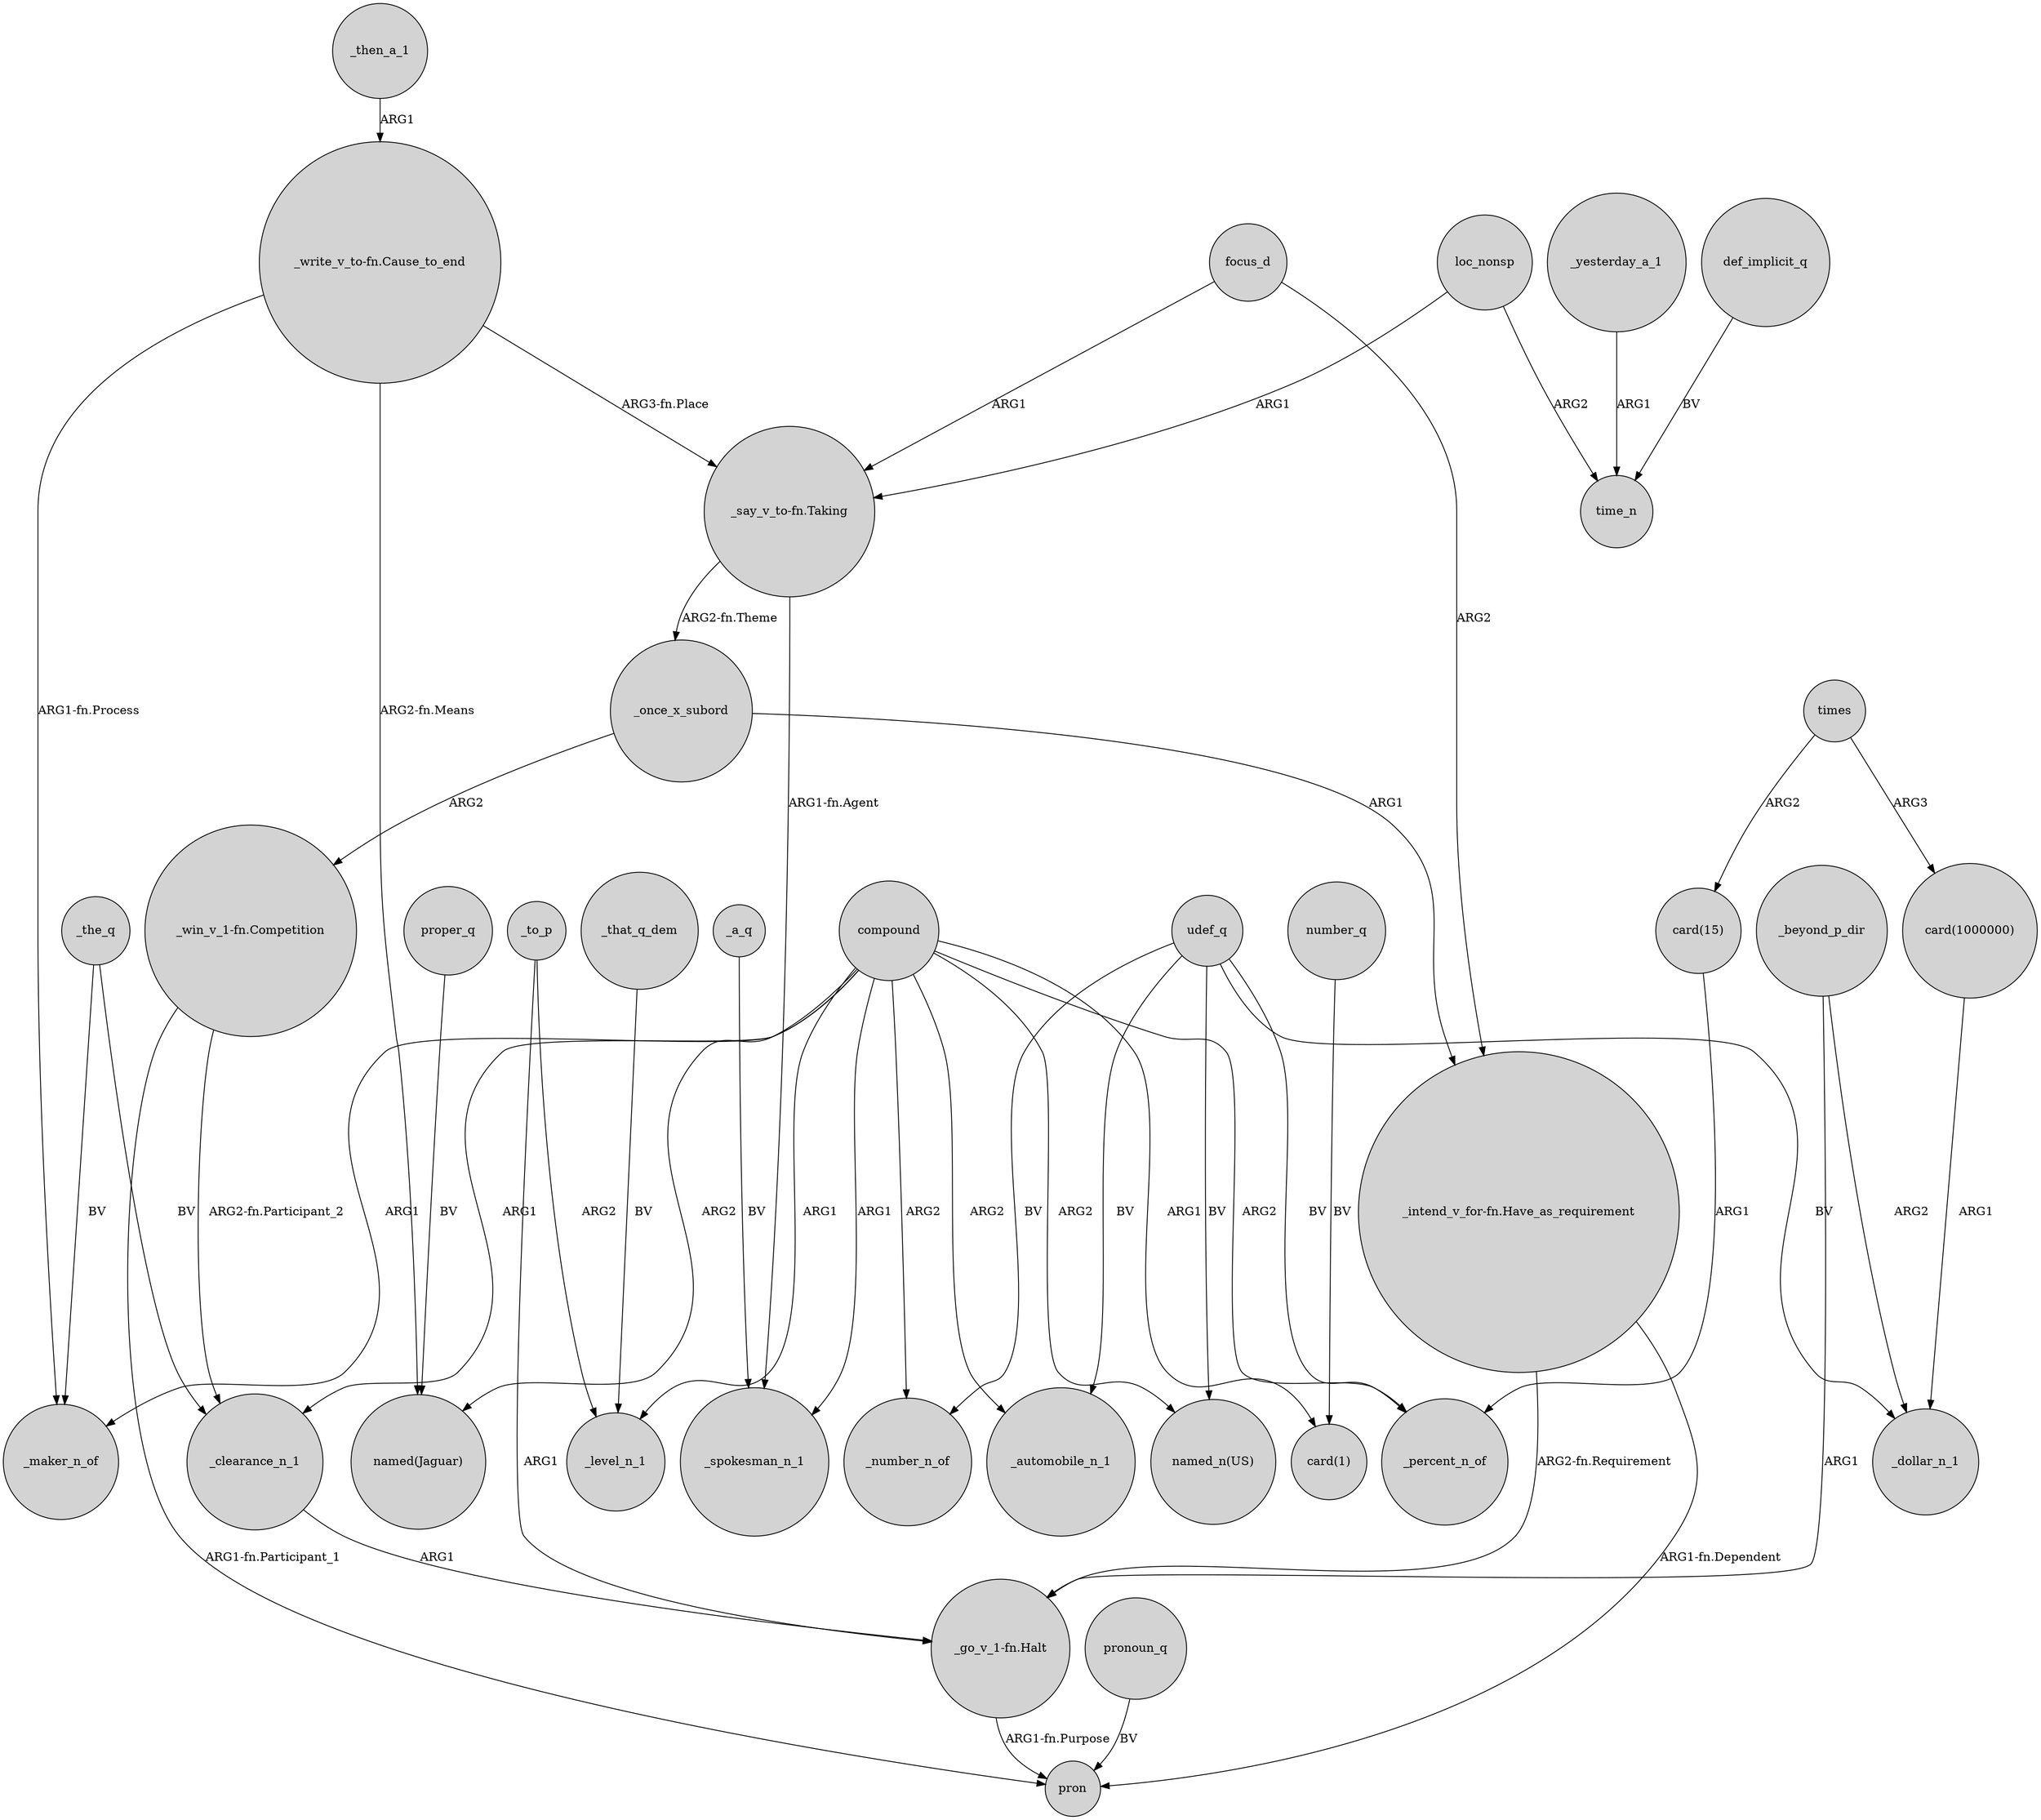 digraph {
	node [shape=circle style=filled]
	compound -> _clearance_n_1 [label=ARG1]
	compound -> _level_n_1 [label=ARG1]
	_that_q_dem -> _level_n_1 [label=BV]
	compound -> _spokesman_n_1 [label=ARG1]
	number_q -> "card(1)" [label=BV]
	focus_d -> "_say_v_to-fn.Taking" [label=ARG1]
	_beyond_p_dir -> "_go_v_1-fn.Halt" [label=ARG1]
	times -> "card(1000000)" [label=ARG3]
	"_go_v_1-fn.Halt" -> pron [label="ARG1-fn.Purpose"]
	_yesterday_a_1 -> time_n [label=ARG1]
	"_say_v_to-fn.Taking" -> _spokesman_n_1 [label="ARG1-fn.Agent"]
	"_say_v_to-fn.Taking" -> _once_x_subord [label="ARG2-fn.Theme"]
	"_intend_v_for-fn.Have_as_requirement" -> pron [label="ARG1-fn.Dependent"]
	_beyond_p_dir -> _dollar_n_1 [label=ARG2]
	_then_a_1 -> "_write_v_to-fn.Cause_to_end" [label=ARG1]
	udef_q -> _automobile_n_1 [label=BV]
	times -> "card(15)" [label=ARG2]
	pronoun_q -> pron [label=BV]
	"_win_v_1-fn.Competition" -> _clearance_n_1 [label="ARG2-fn.Participant_2"]
	"_write_v_to-fn.Cause_to_end" -> _maker_n_of [label="ARG1-fn.Process"]
	compound -> "named(Jaguar)" [label=ARG2]
	udef_q -> _percent_n_of [label=BV]
	"_intend_v_for-fn.Have_as_requirement" -> "_go_v_1-fn.Halt" [label="ARG2-fn.Requirement"]
	"_win_v_1-fn.Competition" -> pron [label="ARG1-fn.Participant_1"]
	_the_q -> _clearance_n_1 [label=BV]
	compound -> _percent_n_of [label=ARG2]
	udef_q -> _number_n_of [label=BV]
	proper_q -> "named(Jaguar)" [label=BV]
	udef_q -> _dollar_n_1 [label=BV]
	"card(1000000)" -> _dollar_n_1 [label=ARG1]
	"card(15)" -> _percent_n_of [label=ARG1]
	_clearance_n_1 -> "_go_v_1-fn.Halt" [label=ARG1]
	_once_x_subord -> "_win_v_1-fn.Competition" [label=ARG2]
	"_write_v_to-fn.Cause_to_end" -> "named(Jaguar)" [label="ARG2-fn.Means"]
	_to_p -> _level_n_1 [label=ARG2]
	compound -> _maker_n_of [label=ARG1]
	loc_nonsp -> "_say_v_to-fn.Taking" [label=ARG1]
	loc_nonsp -> time_n [label=ARG2]
	_the_q -> _maker_n_of [label=BV]
	compound -> _automobile_n_1 [label=ARG2]
	compound -> _number_n_of [label=ARG2]
	def_implicit_q -> time_n [label=BV]
	_to_p -> "_go_v_1-fn.Halt" [label=ARG1]
	_a_q -> _spokesman_n_1 [label=BV]
	compound -> "named_n(US)" [label=ARG2]
	focus_d -> "_intend_v_for-fn.Have_as_requirement" [label=ARG2]
	"_write_v_to-fn.Cause_to_end" -> "_say_v_to-fn.Taking" [label="ARG3-fn.Place"]
	udef_q -> "named_n(US)" [label=BV]
	_once_x_subord -> "_intend_v_for-fn.Have_as_requirement" [label=ARG1]
	compound -> "card(1)" [label=ARG1]
}
